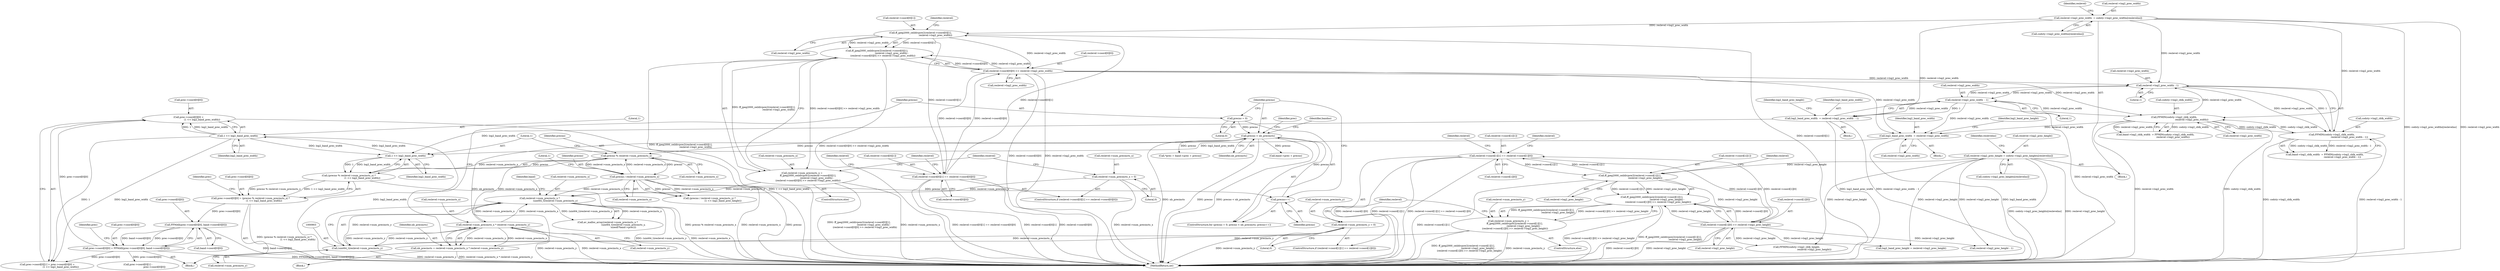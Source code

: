 digraph "0_FFmpeg_912ce9dd2080c5837285a471d750fa311e09b555_0@pointer" {
"1001035" [label="(Call,prec->coord[0][0] +\n                                    (1 << log2_band_prec_width))"];
"1000964" [label="(Call,prec->coord[0][0] = FFMAX(prec->coord[0][0], band->coord[0][0]))"];
"1000972" [label="(Call,FFMAX(prec->coord[0][0], band->coord[0][0]))"];
"1000947" [label="(Call,prec->coord[0][0] = (precno % reslevel->num_precincts_x) *\n                                    (1 << log2_band_prec_width))"];
"1000955" [label="(Call,(precno % reslevel->num_precincts_x) *\n                                    (1 << log2_band_prec_width))"];
"1000956" [label="(Call,precno % reslevel->num_precincts_x)"];
"1000933" [label="(Call,precno < nb_precincts)"];
"1000936" [label="(Call,precno++)"];
"1000996" [label="(Call,precno / reslevel->num_precincts_x)"];
"1000930" [label="(Call,precno = 0)"];
"1000920" [label="(Call,nb_precincts = reslevel->num_precincts_x * reslevel->num_precincts_y)"];
"1000922" [label="(Call,reslevel->num_precincts_x * reslevel->num_precincts_y)"];
"1000898" [label="(Call,reslevel->num_precincts_x *\n                                          (uint64_t)reslevel->num_precincts_y)"];
"1000421" [label="(Call,reslevel->num_precincts_x =\n                ff_jpeg2000_ceildivpow2(reslevel->coord[0][1],\n                                        reslevel->log2_prec_width) -\n                (reslevel->coord[0][0] >> reslevel->log2_prec_width))"];
"1000425" [label="(Call,ff_jpeg2000_ceildivpow2(reslevel->coord[0][1],\n                                        reslevel->log2_prec_width) -\n                (reslevel->coord[0][0] >> reslevel->log2_prec_width))"];
"1000426" [label="(Call,ff_jpeg2000_ceildivpow2(reslevel->coord[0][1],\n                                        reslevel->log2_prec_width))"];
"1000400" [label="(Call,reslevel->coord[0][1] == reslevel->coord[0][0])"];
"1000437" [label="(Call,reslevel->coord[0][0] >> reslevel->log2_prec_width)"];
"1000366" [label="(Call,reslevel->log2_prec_width  = codsty->log2_prec_widths[reslevelno])"];
"1000415" [label="(Call,reslevel->num_precincts_x = 0)"];
"1000902" [label="(Call,(uint64_t)reslevel->num_precincts_y)"];
"1000464" [label="(Call,reslevel->num_precincts_y = 0)"];
"1000470" [label="(Call,reslevel->num_precincts_y =\n                ff_jpeg2000_ceildivpow2(reslevel->coord[1][1],\n                                         reslevel->log2_prec_height) -\n                 (reslevel->coord[1][0] >> reslevel->log2_prec_height))"];
"1000474" [label="(Call,ff_jpeg2000_ceildivpow2(reslevel->coord[1][1],\n                                         reslevel->log2_prec_height) -\n                 (reslevel->coord[1][0] >> reslevel->log2_prec_height))"];
"1000475" [label="(Call,ff_jpeg2000_ceildivpow2(reslevel->coord[1][1],\n                                         reslevel->log2_prec_height))"];
"1000449" [label="(Call,reslevel->coord[1][1] == reslevel->coord[1][0])"];
"1000486" [label="(Call,reslevel->coord[1][0] >> reslevel->log2_prec_height)"];
"1000375" [label="(Call,reslevel->log2_prec_height = codsty->log2_prec_heights[reslevelno])"];
"1000961" [label="(Call,1 << log2_band_prec_width)"];
"1001043" [label="(Call,1 << log2_band_prec_width)"];
"1000827" [label="(Call,log2_band_prec_width  = reslevel->log2_prec_width  - 1)"];
"1000829" [label="(Call,reslevel->log2_prec_width  - 1)"];
"1000809" [label="(Call,reslevel->log2_prec_width - 1)"];
"1000726" [label="(Call,FFMIN(codsty->log2_cblk_width,\n                                               reslevel->log2_prec_width))"];
"1000805" [label="(Call,FFMIN(codsty->log2_cblk_width,\n                                               reslevel->log2_prec_width - 1))"];
"1000712" [label="(Call,log2_band_prec_width  = reslevel->log2_prec_width)"];
"1000801" [label="(Call,band->log2_cblk_width  = FFMIN(codsty->log2_cblk_width,\n                                               reslevel->log2_prec_width - 1))"];
"1000964" [label="(Call,prec->coord[0][0] = FFMAX(prec->coord[0][0], band->coord[0][0]))"];
"1000666" [label="(Block,)"];
"1000897" [label="(Call,av_malloc_array(reslevel->num_precincts_x *\n                                          (uint64_t)reslevel->num_precincts_y,\n                                          sizeof(*band->prec)))"];
"1000438" [label="(Call,reslevel->coord[0][0])"];
"1000450" [label="(Call,reslevel->coord[1][1])"];
"1000931" [label="(Identifier,precno)"];
"1000717" [label="(Call,log2_band_prec_height = reslevel->log2_prec_height)"];
"1000713" [label="(Identifier,log2_band_prec_width)"];
"1000809" [label="(Call,reslevel->log2_prec_width - 1)"];
"1001044" [label="(Literal,1)"];
"1000737" [label="(Call,FFMIN(codsty->log2_cblk_height,\n                                               reslevel->log2_prec_height))"];
"1000423" [label="(Identifier,reslevel)"];
"1000469" [label="(ControlStructure,else)"];
"1000419" [label="(Literal,0)"];
"1000417" [label="(Identifier,reslevel)"];
"1000730" [label="(Call,reslevel->log2_prec_width)"];
"1000457" [label="(Call,reslevel->coord[1][0])"];
"1000835" [label="(Identifier,log2_band_prec_height)"];
"1000490" [label="(Identifier,reslevel)"];
"1000942" [label="(Call,band->prec + precno)"];
"1000421" [label="(Call,reslevel->num_precincts_x =\n                ff_jpeg2000_ceildivpow2(reslevel->coord[0][1],\n                                        reslevel->log2_prec_width) -\n                (reslevel->coord[0][0] >> reslevel->log2_prec_width))"];
"1000722" [label="(Call,band->log2_cblk_width  = FFMIN(codsty->log2_cblk_width,\n                                               reslevel->log2_prec_width))"];
"1000714" [label="(Call,reslevel->log2_prec_width)"];
"1000377" [label="(Identifier,reslevel)"];
"1000902" [label="(Call,(uint64_t)reslevel->num_precincts_y)"];
"1000955" [label="(Call,(precno % reslevel->num_precincts_x) *\n                                    (1 << log2_band_prec_width))"];
"1000427" [label="(Call,reslevel->coord[0][1])"];
"1000367" [label="(Call,reslevel->log2_prec_width)"];
"1000904" [label="(Call,reslevel->num_precincts_y)"];
"1000965" [label="(Call,prec->coord[0][0])"];
"1001573" [label="(MethodReturn,int)"];
"1000997" [label="(Identifier,precno)"];
"1000956" [label="(Call,precno % reslevel->num_precincts_x)"];
"1000727" [label="(Call,codsty->log2_cblk_width)"];
"1000898" [label="(Call,reslevel->num_precincts_x *\n                                          (uint64_t)reslevel->num_precincts_y)"];
"1000449" [label="(Call,reslevel->coord[1][1] == reslevel->coord[1][0])"];
"1000476" [label="(Call,reslevel->coord[1][1])"];
"1000745" [label="(Block,)"];
"1000972" [label="(Call,FFMAX(prec->coord[0][0], band->coord[0][0]))"];
"1000486" [label="(Call,reslevel->coord[1][0] >> reslevel->log2_prec_height)"];
"1000996" [label="(Call,precno / reslevel->num_precincts_x)"];
"1000434" [label="(Call,reslevel->log2_prec_width)"];
"1000998" [label="(Call,reslevel->num_precincts_x)"];
"1000726" [label="(Call,FFMIN(codsty->log2_cblk_width,\n                                               reslevel->log2_prec_width))"];
"1000415" [label="(Call,reslevel->num_precincts_x = 0)"];
"1000941" [label="(Identifier,prec)"];
"1000401" [label="(Call,reslevel->coord[0][1])"];
"1000805" [label="(Call,FFMIN(codsty->log2_cblk_width,\n                                               reslevel->log2_prec_width - 1))"];
"1000718" [label="(Identifier,log2_band_prec_height)"];
"1000375" [label="(Call,reslevel->log2_prec_height = codsty->log2_prec_heights[reslevelno])"];
"1000529" [label="(Identifier,bandno)"];
"1000532" [label="(Block,)"];
"1000474" [label="(Call,ff_jpeg2000_ceildivpow2(reslevel->coord[1][1],\n                                         reslevel->log2_prec_height) -\n                 (reslevel->coord[1][0] >> reslevel->log2_prec_height))"];
"1000936" [label="(Call,precno++)"];
"1001043" [label="(Call,1 << log2_band_prec_width)"];
"1000472" [label="(Identifier,reslevel)"];
"1000312" [label="(Block,)"];
"1000370" [label="(Call,codsty->log2_prec_widths[reslevelno])"];
"1001027" [label="(Call,prec->coord[0][1] = prec->coord[0][0] +\n                                    (1 << log2_band_prec_width))"];
"1000948" [label="(Call,prec->coord[0][0])"];
"1000929" [label="(ControlStructure,for (precno = 0; precno < nb_precincts; precno++))"];
"1000441" [label="(Identifier,reslevel)"];
"1000408" [label="(Call,reslevel->coord[0][0])"];
"1000828" [label="(Identifier,log2_band_prec_width)"];
"1000934" [label="(Identifier,precno)"];
"1000822" [label="(Call,reslevel->log2_prec_height - 1)"];
"1000973" [label="(Call,prec->coord[0][0])"];
"1000968" [label="(Identifier,prec)"];
"1000926" [label="(Call,reslevel->num_precincts_y)"];
"1000712" [label="(Call,log2_band_prec_width  = reslevel->log2_prec_width)"];
"1000938" [label="(Block,)"];
"1001002" [label="(Literal,1)"];
"1000937" [label="(Identifier,precno)"];
"1000961" [label="(Call,1 << log2_band_prec_width)"];
"1000475" [label="(Call,ff_jpeg2000_ceildivpow2(reslevel->coord[1][1],\n                                         reslevel->log2_prec_height))"];
"1000829" [label="(Call,reslevel->log2_prec_width  - 1)"];
"1000980" [label="(Call,band->coord[0][0])"];
"1000995" [label="(Call,(precno / reslevel->num_precincts_x) *\n                                    (1 << log2_band_prec_height))"];
"1000935" [label="(Identifier,nb_precincts)"];
"1000494" [label="(Call,reslevel->log2_prec_height)"];
"1000920" [label="(Call,nb_precincts = reslevel->num_precincts_x * reslevel->num_precincts_y)"];
"1000483" [label="(Call,reslevel->log2_prec_height)"];
"1000420" [label="(ControlStructure,else)"];
"1000376" [label="(Call,reslevel->log2_prec_height)"];
"1000465" [label="(Call,reslevel->num_precincts_y)"];
"1000940" [label="(Call,*prec = band->prec + precno)"];
"1000470" [label="(Call,reslevel->num_precincts_y =\n                ff_jpeg2000_ceildivpow2(reslevel->coord[1][1],\n                                         reslevel->log2_prec_height) -\n                 (reslevel->coord[1][0] >> reslevel->log2_prec_height))"];
"1001045" [label="(Identifier,log2_band_prec_width)"];
"1000806" [label="(Call,codsty->log2_cblk_width)"];
"1000468" [label="(Literal,0)"];
"1000471" [label="(Call,reslevel->num_precincts_y)"];
"1000962" [label="(Literal,1)"];
"1000426" [label="(Call,ff_jpeg2000_ceildivpow2(reslevel->coord[0][1],\n                                        reslevel->log2_prec_width))"];
"1000487" [label="(Call,reslevel->coord[1][0])"];
"1000957" [label="(Identifier,precno)"];
"1000930" [label="(Call,precno = 0)"];
"1000910" [label="(Identifier,band)"];
"1000813" [label="(Literal,1)"];
"1000958" [label="(Call,reslevel->num_precincts_x)"];
"1000947" [label="(Call,prec->coord[0][0] = (precno % reslevel->num_precincts_x) *\n                                    (1 << log2_band_prec_width))"];
"1000416" [label="(Call,reslevel->num_precincts_x)"];
"1000453" [label="(Identifier,reslevel)"];
"1000833" [label="(Literal,1)"];
"1000379" [label="(Call,codsty->log2_prec_heights[reslevelno])"];
"1000899" [label="(Call,reslevel->num_precincts_x)"];
"1000425" [label="(Call,ff_jpeg2000_ceildivpow2(reslevel->coord[0][1],\n                                        reslevel->log2_prec_width) -\n                (reslevel->coord[0][0] >> reslevel->log2_prec_width))"];
"1000464" [label="(Call,reslevel->num_precincts_y = 0)"];
"1001116" [label="(Call,prec->coord[0][1] -\n                                            prec->coord[0][0])"];
"1000830" [label="(Call,reslevel->log2_prec_width)"];
"1000963" [label="(Identifier,log2_band_prec_width)"];
"1000810" [label="(Call,reslevel->log2_prec_width)"];
"1001036" [label="(Call,prec->coord[0][0])"];
"1000933" [label="(Call,precno < nb_precincts)"];
"1000399" [label="(ControlStructure,if (reslevel->coord[0][1] == reslevel->coord[0][0]))"];
"1000991" [label="(Identifier,prec)"];
"1000922" [label="(Call,reslevel->num_precincts_x * reslevel->num_precincts_y)"];
"1000437" [label="(Call,reslevel->coord[0][0] >> reslevel->log2_prec_width)"];
"1001035" [label="(Call,prec->coord[0][0] +\n                                    (1 << log2_band_prec_width))"];
"1000386" [label="(Identifier,reslevelno)"];
"1000921" [label="(Identifier,nb_precincts)"];
"1000466" [label="(Identifier,reslevel)"];
"1000448" [label="(ControlStructure,if (reslevel->coord[1][1] == reslevel->coord[1][0]))"];
"1000932" [label="(Literal,0)"];
"1000445" [label="(Call,reslevel->log2_prec_width)"];
"1000827" [label="(Call,log2_band_prec_width  = reslevel->log2_prec_width  - 1)"];
"1000366" [label="(Call,reslevel->log2_prec_width  = codsty->log2_prec_widths[reslevelno])"];
"1000499" [label="(Identifier,reslevel)"];
"1000400" [label="(Call,reslevel->coord[0][1] == reslevel->coord[0][0])"];
"1000923" [label="(Call,reslevel->num_precincts_x)"];
"1000422" [label="(Call,reslevel->num_precincts_x)"];
"1001035" -> "1001027"  [label="AST: "];
"1001035" -> "1001043"  [label="CFG: "];
"1001036" -> "1001035"  [label="AST: "];
"1001043" -> "1001035"  [label="AST: "];
"1001027" -> "1001035"  [label="CFG: "];
"1001035" -> "1001573"  [label="DDG: 1 << log2_band_prec_width"];
"1000964" -> "1001035"  [label="DDG: prec->coord[0][0]"];
"1001043" -> "1001035"  [label="DDG: 1"];
"1001043" -> "1001035"  [label="DDG: log2_band_prec_width"];
"1000964" -> "1000938"  [label="AST: "];
"1000964" -> "1000972"  [label="CFG: "];
"1000965" -> "1000964"  [label="AST: "];
"1000972" -> "1000964"  [label="AST: "];
"1000991" -> "1000964"  [label="CFG: "];
"1000964" -> "1001573"  [label="DDG: FFMAX(prec->coord[0][0], band->coord[0][0])"];
"1000972" -> "1000964"  [label="DDG: prec->coord[0][0]"];
"1000972" -> "1000964"  [label="DDG: band->coord[0][0]"];
"1000964" -> "1001027"  [label="DDG: prec->coord[0][0]"];
"1000964" -> "1001116"  [label="DDG: prec->coord[0][0]"];
"1000972" -> "1000980"  [label="CFG: "];
"1000973" -> "1000972"  [label="AST: "];
"1000980" -> "1000972"  [label="AST: "];
"1000972" -> "1001573"  [label="DDG: band->coord[0][0]"];
"1000947" -> "1000972"  [label="DDG: prec->coord[0][0]"];
"1000947" -> "1000938"  [label="AST: "];
"1000947" -> "1000955"  [label="CFG: "];
"1000948" -> "1000947"  [label="AST: "];
"1000955" -> "1000947"  [label="AST: "];
"1000968" -> "1000947"  [label="CFG: "];
"1000947" -> "1001573"  [label="DDG: (precno % reslevel->num_precincts_x) *\n                                    (1 << log2_band_prec_width)"];
"1000955" -> "1000947"  [label="DDG: precno % reslevel->num_precincts_x"];
"1000955" -> "1000947"  [label="DDG: 1 << log2_band_prec_width"];
"1000955" -> "1000961"  [label="CFG: "];
"1000956" -> "1000955"  [label="AST: "];
"1000961" -> "1000955"  [label="AST: "];
"1000955" -> "1001573"  [label="DDG: precno % reslevel->num_precincts_x"];
"1000956" -> "1000955"  [label="DDG: precno"];
"1000956" -> "1000955"  [label="DDG: reslevel->num_precincts_x"];
"1000961" -> "1000955"  [label="DDG: 1"];
"1000961" -> "1000955"  [label="DDG: log2_band_prec_width"];
"1000956" -> "1000958"  [label="CFG: "];
"1000957" -> "1000956"  [label="AST: "];
"1000958" -> "1000956"  [label="AST: "];
"1000962" -> "1000956"  [label="CFG: "];
"1000933" -> "1000956"  [label="DDG: precno"];
"1000996" -> "1000956"  [label="DDG: reslevel->num_precincts_x"];
"1000922" -> "1000956"  [label="DDG: reslevel->num_precincts_x"];
"1000956" -> "1000996"  [label="DDG: precno"];
"1000956" -> "1000996"  [label="DDG: reslevel->num_precincts_x"];
"1000933" -> "1000929"  [label="AST: "];
"1000933" -> "1000935"  [label="CFG: "];
"1000934" -> "1000933"  [label="AST: "];
"1000935" -> "1000933"  [label="AST: "];
"1000941" -> "1000933"  [label="CFG: "];
"1000529" -> "1000933"  [label="CFG: "];
"1000933" -> "1001573"  [label="DDG: nb_precincts"];
"1000933" -> "1001573"  [label="DDG: precno"];
"1000933" -> "1001573"  [label="DDG: precno < nb_precincts"];
"1000936" -> "1000933"  [label="DDG: precno"];
"1000930" -> "1000933"  [label="DDG: precno"];
"1000920" -> "1000933"  [label="DDG: nb_precincts"];
"1000933" -> "1000940"  [label="DDG: precno"];
"1000933" -> "1000942"  [label="DDG: precno"];
"1000936" -> "1000929"  [label="AST: "];
"1000936" -> "1000937"  [label="CFG: "];
"1000937" -> "1000936"  [label="AST: "];
"1000934" -> "1000936"  [label="CFG: "];
"1000996" -> "1000936"  [label="DDG: precno"];
"1000996" -> "1000995"  [label="AST: "];
"1000996" -> "1000998"  [label="CFG: "];
"1000997" -> "1000996"  [label="AST: "];
"1000998" -> "1000996"  [label="AST: "];
"1001002" -> "1000996"  [label="CFG: "];
"1000996" -> "1001573"  [label="DDG: reslevel->num_precincts_x"];
"1000996" -> "1001573"  [label="DDG: precno"];
"1000996" -> "1000898"  [label="DDG: reslevel->num_precincts_x"];
"1000996" -> "1000995"  [label="DDG: precno"];
"1000996" -> "1000995"  [label="DDG: reslevel->num_precincts_x"];
"1000930" -> "1000929"  [label="AST: "];
"1000930" -> "1000932"  [label="CFG: "];
"1000931" -> "1000930"  [label="AST: "];
"1000932" -> "1000930"  [label="AST: "];
"1000934" -> "1000930"  [label="CFG: "];
"1000920" -> "1000532"  [label="AST: "];
"1000920" -> "1000922"  [label="CFG: "];
"1000921" -> "1000920"  [label="AST: "];
"1000922" -> "1000920"  [label="AST: "];
"1000931" -> "1000920"  [label="CFG: "];
"1000920" -> "1001573"  [label="DDG: reslevel->num_precincts_x * reslevel->num_precincts_y"];
"1000922" -> "1000920"  [label="DDG: reslevel->num_precincts_x"];
"1000922" -> "1000920"  [label="DDG: reslevel->num_precincts_y"];
"1000922" -> "1000926"  [label="CFG: "];
"1000923" -> "1000922"  [label="AST: "];
"1000926" -> "1000922"  [label="AST: "];
"1000922" -> "1001573"  [label="DDG: reslevel->num_precincts_y"];
"1000922" -> "1001573"  [label="DDG: reslevel->num_precincts_x"];
"1000922" -> "1000898"  [label="DDG: reslevel->num_precincts_x"];
"1000922" -> "1000902"  [label="DDG: reslevel->num_precincts_y"];
"1000898" -> "1000922"  [label="DDG: reslevel->num_precincts_x"];
"1000902" -> "1000922"  [label="DDG: reslevel->num_precincts_y"];
"1000898" -> "1000897"  [label="AST: "];
"1000898" -> "1000902"  [label="CFG: "];
"1000899" -> "1000898"  [label="AST: "];
"1000902" -> "1000898"  [label="AST: "];
"1000910" -> "1000898"  [label="CFG: "];
"1000898" -> "1001573"  [label="DDG: reslevel->num_precincts_x"];
"1000898" -> "1001573"  [label="DDG: (uint64_t)reslevel->num_precincts_y"];
"1000898" -> "1000897"  [label="DDG: reslevel->num_precincts_x"];
"1000898" -> "1000897"  [label="DDG: (uint64_t)reslevel->num_precincts_y"];
"1000421" -> "1000898"  [label="DDG: reslevel->num_precincts_x"];
"1000415" -> "1000898"  [label="DDG: reslevel->num_precincts_x"];
"1000902" -> "1000898"  [label="DDG: reslevel->num_precincts_y"];
"1000421" -> "1000420"  [label="AST: "];
"1000421" -> "1000425"  [label="CFG: "];
"1000422" -> "1000421"  [label="AST: "];
"1000425" -> "1000421"  [label="AST: "];
"1000453" -> "1000421"  [label="CFG: "];
"1000421" -> "1001573"  [label="DDG: reslevel->num_precincts_x"];
"1000421" -> "1001573"  [label="DDG: ff_jpeg2000_ceildivpow2(reslevel->coord[0][1],\n                                        reslevel->log2_prec_width) -\n                (reslevel->coord[0][0] >> reslevel->log2_prec_width)"];
"1000425" -> "1000421"  [label="DDG: ff_jpeg2000_ceildivpow2(reslevel->coord[0][1],\n                                        reslevel->log2_prec_width)"];
"1000425" -> "1000421"  [label="DDG: reslevel->coord[0][0] >> reslevel->log2_prec_width"];
"1000425" -> "1000437"  [label="CFG: "];
"1000426" -> "1000425"  [label="AST: "];
"1000437" -> "1000425"  [label="AST: "];
"1000425" -> "1001573"  [label="DDG: reslevel->coord[0][0] >> reslevel->log2_prec_width"];
"1000425" -> "1001573"  [label="DDG: ff_jpeg2000_ceildivpow2(reslevel->coord[0][1],\n                                        reslevel->log2_prec_width)"];
"1000426" -> "1000425"  [label="DDG: reslevel->coord[0][1]"];
"1000426" -> "1000425"  [label="DDG: reslevel->log2_prec_width"];
"1000437" -> "1000425"  [label="DDG: reslevel->coord[0][0]"];
"1000437" -> "1000425"  [label="DDG: reslevel->log2_prec_width"];
"1000426" -> "1000434"  [label="CFG: "];
"1000427" -> "1000426"  [label="AST: "];
"1000434" -> "1000426"  [label="AST: "];
"1000441" -> "1000426"  [label="CFG: "];
"1000426" -> "1001573"  [label="DDG: reslevel->coord[0][1]"];
"1000426" -> "1000400"  [label="DDG: reslevel->coord[0][1]"];
"1000400" -> "1000426"  [label="DDG: reslevel->coord[0][1]"];
"1000366" -> "1000426"  [label="DDG: reslevel->log2_prec_width"];
"1000426" -> "1000437"  [label="DDG: reslevel->log2_prec_width"];
"1000400" -> "1000399"  [label="AST: "];
"1000400" -> "1000408"  [label="CFG: "];
"1000401" -> "1000400"  [label="AST: "];
"1000408" -> "1000400"  [label="AST: "];
"1000417" -> "1000400"  [label="CFG: "];
"1000423" -> "1000400"  [label="CFG: "];
"1000400" -> "1001573"  [label="DDG: reslevel->coord[0][1]"];
"1000400" -> "1001573"  [label="DDG: reslevel->coord[0][0]"];
"1000400" -> "1001573"  [label="DDG: reslevel->coord[0][1] == reslevel->coord[0][0]"];
"1000437" -> "1000400"  [label="DDG: reslevel->coord[0][0]"];
"1000400" -> "1000437"  [label="DDG: reslevel->coord[0][0]"];
"1000437" -> "1000445"  [label="CFG: "];
"1000438" -> "1000437"  [label="AST: "];
"1000445" -> "1000437"  [label="AST: "];
"1000437" -> "1001573"  [label="DDG: reslevel->coord[0][0]"];
"1000437" -> "1001573"  [label="DDG: reslevel->log2_prec_width"];
"1000437" -> "1000712"  [label="DDG: reslevel->log2_prec_width"];
"1000437" -> "1000726"  [label="DDG: reslevel->log2_prec_width"];
"1000437" -> "1000809"  [label="DDG: reslevel->log2_prec_width"];
"1000366" -> "1000312"  [label="AST: "];
"1000366" -> "1000370"  [label="CFG: "];
"1000367" -> "1000366"  [label="AST: "];
"1000370" -> "1000366"  [label="AST: "];
"1000377" -> "1000366"  [label="CFG: "];
"1000366" -> "1001573"  [label="DDG: codsty->log2_prec_widths[reslevelno]"];
"1000366" -> "1001573"  [label="DDG: reslevel->log2_prec_width"];
"1000366" -> "1000712"  [label="DDG: reslevel->log2_prec_width"];
"1000366" -> "1000726"  [label="DDG: reslevel->log2_prec_width"];
"1000366" -> "1000809"  [label="DDG: reslevel->log2_prec_width"];
"1000415" -> "1000399"  [label="AST: "];
"1000415" -> "1000419"  [label="CFG: "];
"1000416" -> "1000415"  [label="AST: "];
"1000419" -> "1000415"  [label="AST: "];
"1000453" -> "1000415"  [label="CFG: "];
"1000415" -> "1001573"  [label="DDG: reslevel->num_precincts_x"];
"1000902" -> "1000904"  [label="CFG: "];
"1000903" -> "1000902"  [label="AST: "];
"1000904" -> "1000902"  [label="AST: "];
"1000902" -> "1001573"  [label="DDG: reslevel->num_precincts_y"];
"1000464" -> "1000902"  [label="DDG: reslevel->num_precincts_y"];
"1000470" -> "1000902"  [label="DDG: reslevel->num_precincts_y"];
"1000464" -> "1000448"  [label="AST: "];
"1000464" -> "1000468"  [label="CFG: "];
"1000465" -> "1000464"  [label="AST: "];
"1000468" -> "1000464"  [label="AST: "];
"1000499" -> "1000464"  [label="CFG: "];
"1000464" -> "1001573"  [label="DDG: reslevel->num_precincts_y"];
"1000470" -> "1000469"  [label="AST: "];
"1000470" -> "1000474"  [label="CFG: "];
"1000471" -> "1000470"  [label="AST: "];
"1000474" -> "1000470"  [label="AST: "];
"1000499" -> "1000470"  [label="CFG: "];
"1000470" -> "1001573"  [label="DDG: ff_jpeg2000_ceildivpow2(reslevel->coord[1][1],\n                                         reslevel->log2_prec_height) -\n                 (reslevel->coord[1][0] >> reslevel->log2_prec_height)"];
"1000470" -> "1001573"  [label="DDG: reslevel->num_precincts_y"];
"1000474" -> "1000470"  [label="DDG: ff_jpeg2000_ceildivpow2(reslevel->coord[1][1],\n                                         reslevel->log2_prec_height)"];
"1000474" -> "1000470"  [label="DDG: reslevel->coord[1][0] >> reslevel->log2_prec_height"];
"1000474" -> "1000486"  [label="CFG: "];
"1000475" -> "1000474"  [label="AST: "];
"1000486" -> "1000474"  [label="AST: "];
"1000474" -> "1001573"  [label="DDG: reslevel->coord[1][0] >> reslevel->log2_prec_height"];
"1000474" -> "1001573"  [label="DDG: ff_jpeg2000_ceildivpow2(reslevel->coord[1][1],\n                                         reslevel->log2_prec_height)"];
"1000475" -> "1000474"  [label="DDG: reslevel->coord[1][1]"];
"1000475" -> "1000474"  [label="DDG: reslevel->log2_prec_height"];
"1000486" -> "1000474"  [label="DDG: reslevel->coord[1][0]"];
"1000486" -> "1000474"  [label="DDG: reslevel->log2_prec_height"];
"1000475" -> "1000483"  [label="CFG: "];
"1000476" -> "1000475"  [label="AST: "];
"1000483" -> "1000475"  [label="AST: "];
"1000490" -> "1000475"  [label="CFG: "];
"1000475" -> "1001573"  [label="DDG: reslevel->coord[1][1]"];
"1000475" -> "1000449"  [label="DDG: reslevel->coord[1][1]"];
"1000449" -> "1000475"  [label="DDG: reslevel->coord[1][1]"];
"1000375" -> "1000475"  [label="DDG: reslevel->log2_prec_height"];
"1000475" -> "1000486"  [label="DDG: reslevel->log2_prec_height"];
"1000449" -> "1000448"  [label="AST: "];
"1000449" -> "1000457"  [label="CFG: "];
"1000450" -> "1000449"  [label="AST: "];
"1000457" -> "1000449"  [label="AST: "];
"1000466" -> "1000449"  [label="CFG: "];
"1000472" -> "1000449"  [label="CFG: "];
"1000449" -> "1001573"  [label="DDG: reslevel->coord[1][0]"];
"1000449" -> "1001573"  [label="DDG: reslevel->coord[1][1]"];
"1000449" -> "1001573"  [label="DDG: reslevel->coord[1][1] == reslevel->coord[1][0]"];
"1000486" -> "1000449"  [label="DDG: reslevel->coord[1][0]"];
"1000449" -> "1000486"  [label="DDG: reslevel->coord[1][0]"];
"1000486" -> "1000494"  [label="CFG: "];
"1000487" -> "1000486"  [label="AST: "];
"1000494" -> "1000486"  [label="AST: "];
"1000486" -> "1001573"  [label="DDG: reslevel->log2_prec_height"];
"1000486" -> "1001573"  [label="DDG: reslevel->coord[1][0]"];
"1000486" -> "1000717"  [label="DDG: reslevel->log2_prec_height"];
"1000486" -> "1000737"  [label="DDG: reslevel->log2_prec_height"];
"1000486" -> "1000822"  [label="DDG: reslevel->log2_prec_height"];
"1000375" -> "1000312"  [label="AST: "];
"1000375" -> "1000379"  [label="CFG: "];
"1000376" -> "1000375"  [label="AST: "];
"1000379" -> "1000375"  [label="AST: "];
"1000386" -> "1000375"  [label="CFG: "];
"1000375" -> "1001573"  [label="DDG: reslevel->log2_prec_height"];
"1000375" -> "1001573"  [label="DDG: codsty->log2_prec_heights[reslevelno]"];
"1000375" -> "1000717"  [label="DDG: reslevel->log2_prec_height"];
"1000375" -> "1000737"  [label="DDG: reslevel->log2_prec_height"];
"1000375" -> "1000822"  [label="DDG: reslevel->log2_prec_height"];
"1000961" -> "1000963"  [label="CFG: "];
"1000962" -> "1000961"  [label="AST: "];
"1000963" -> "1000961"  [label="AST: "];
"1001043" -> "1000961"  [label="DDG: log2_band_prec_width"];
"1000827" -> "1000961"  [label="DDG: log2_band_prec_width"];
"1000712" -> "1000961"  [label="DDG: log2_band_prec_width"];
"1000961" -> "1001043"  [label="DDG: log2_band_prec_width"];
"1001043" -> "1001045"  [label="CFG: "];
"1001044" -> "1001043"  [label="AST: "];
"1001045" -> "1001043"  [label="AST: "];
"1001043" -> "1001573"  [label="DDG: log2_band_prec_width"];
"1001043" -> "1001027"  [label="DDG: 1"];
"1001043" -> "1001027"  [label="DDG: log2_band_prec_width"];
"1000827" -> "1000745"  [label="AST: "];
"1000827" -> "1000829"  [label="CFG: "];
"1000828" -> "1000827"  [label="AST: "];
"1000829" -> "1000827"  [label="AST: "];
"1000835" -> "1000827"  [label="CFG: "];
"1000827" -> "1001573"  [label="DDG: reslevel->log2_prec_width  - 1"];
"1000827" -> "1001573"  [label="DDG: log2_band_prec_width"];
"1000829" -> "1000827"  [label="DDG: reslevel->log2_prec_width"];
"1000829" -> "1000827"  [label="DDG: 1"];
"1000829" -> "1000833"  [label="CFG: "];
"1000830" -> "1000829"  [label="AST: "];
"1000833" -> "1000829"  [label="AST: "];
"1000829" -> "1001573"  [label="DDG: reslevel->log2_prec_width"];
"1000829" -> "1000712"  [label="DDG: reslevel->log2_prec_width"];
"1000829" -> "1000726"  [label="DDG: reslevel->log2_prec_width"];
"1000829" -> "1000809"  [label="DDG: reslevel->log2_prec_width"];
"1000809" -> "1000829"  [label="DDG: reslevel->log2_prec_width"];
"1000809" -> "1000805"  [label="AST: "];
"1000809" -> "1000813"  [label="CFG: "];
"1000810" -> "1000809"  [label="AST: "];
"1000813" -> "1000809"  [label="AST: "];
"1000805" -> "1000809"  [label="CFG: "];
"1000809" -> "1000805"  [label="DDG: reslevel->log2_prec_width"];
"1000809" -> "1000805"  [label="DDG: 1"];
"1000726" -> "1000809"  [label="DDG: reslevel->log2_prec_width"];
"1000726" -> "1000722"  [label="AST: "];
"1000726" -> "1000730"  [label="CFG: "];
"1000727" -> "1000726"  [label="AST: "];
"1000730" -> "1000726"  [label="AST: "];
"1000722" -> "1000726"  [label="CFG: "];
"1000726" -> "1001573"  [label="DDG: reslevel->log2_prec_width"];
"1000726" -> "1001573"  [label="DDG: codsty->log2_cblk_width"];
"1000726" -> "1000712"  [label="DDG: reslevel->log2_prec_width"];
"1000726" -> "1000722"  [label="DDG: codsty->log2_cblk_width"];
"1000726" -> "1000722"  [label="DDG: reslevel->log2_prec_width"];
"1000805" -> "1000726"  [label="DDG: codsty->log2_cblk_width"];
"1000726" -> "1000805"  [label="DDG: codsty->log2_cblk_width"];
"1000805" -> "1000801"  [label="AST: "];
"1000806" -> "1000805"  [label="AST: "];
"1000801" -> "1000805"  [label="CFG: "];
"1000805" -> "1001573"  [label="DDG: codsty->log2_cblk_width"];
"1000805" -> "1001573"  [label="DDG: reslevel->log2_prec_width - 1"];
"1000805" -> "1000801"  [label="DDG: codsty->log2_cblk_width"];
"1000805" -> "1000801"  [label="DDG: reslevel->log2_prec_width - 1"];
"1000712" -> "1000666"  [label="AST: "];
"1000712" -> "1000714"  [label="CFG: "];
"1000713" -> "1000712"  [label="AST: "];
"1000714" -> "1000712"  [label="AST: "];
"1000718" -> "1000712"  [label="CFG: "];
"1000712" -> "1001573"  [label="DDG: log2_band_prec_width"];
}
